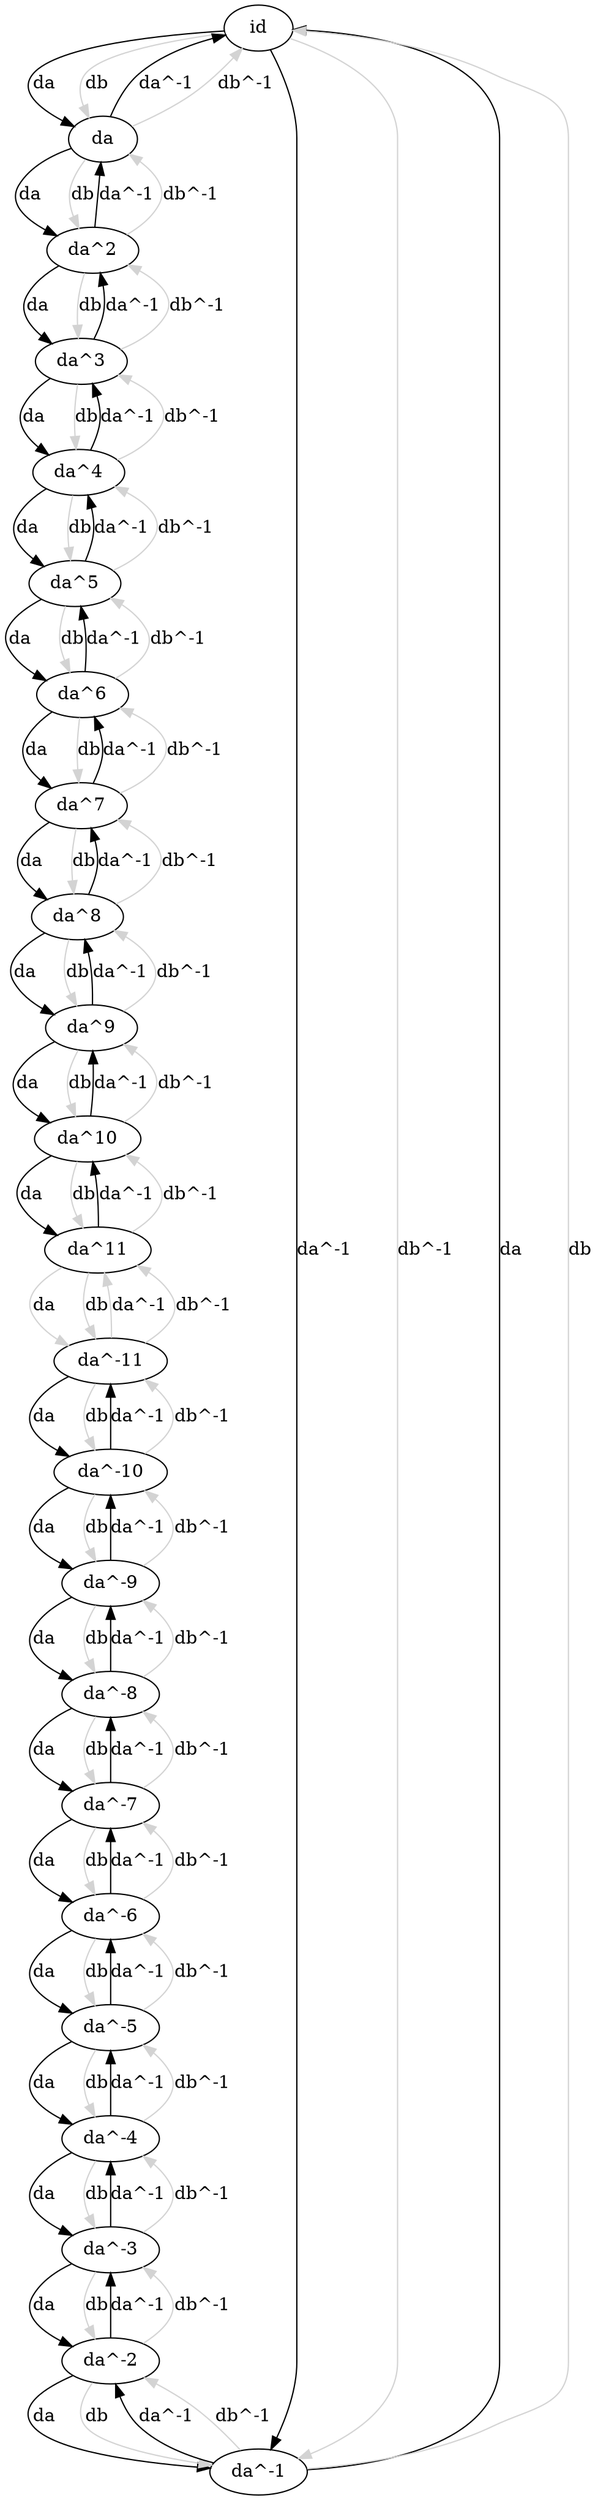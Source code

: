 digraph G {
v_1 [ label = "id" ];
v_2 [ label = "da" ];
v_3 [ label = "da^2" ];
v_4 [ label = "da^3" ];
v_5 [ label = "da^4" ];
v_6 [ label = "da^5" ];
v_7 [ label = "da^6" ];
v_8 [ label = "da^7" ];
v_9 [ label = "da^8" ];
v_10 [ label = "da^9" ];
v_11 [ label = "da^10" ];
v_12 [ label = "da^11" ];
v_13 [ label = "da^-11" ];
v_14 [ label = "da^-10" ];
v_15 [ label = "da^-9" ];
v_16 [ label = "da^-8" ];
v_17 [ label = "da^-7" ];
v_18 [ label = "da^-6" ];
v_19 [ label = "da^-5" ];
v_20 [ label = "da^-4" ];
v_21 [ label = "da^-3" ];
v_22 [ label = "da^-2" ];
v_23 [ label = "da^-1" ];
v_1 -> v_2 [ label = "da" ];
v_1 -> v_2 [ color=lightgray, label = "db" ];
v_1 -> v_23 [ label = "da^-1" ];
v_1 -> v_23 [ color=lightgray, label = "db^-1" ];
v_2 -> v_1 [ label = "da^-1" ];
v_2 -> v_1 [ color=lightgray, label = "db^-1" ];
v_2 -> v_3 [ label = "da" ];
v_2 -> v_3 [ color=lightgray, label = "db" ];
v_3 -> v_2 [ label = "da^-1" ];
v_3 -> v_2 [ color=lightgray, label = "db^-1" ];
v_3 -> v_4 [ label = "da" ];
v_3 -> v_4 [ color=lightgray, label = "db" ];
v_4 -> v_3 [ label = "da^-1" ];
v_4 -> v_3 [ color=lightgray, label = "db^-1" ];
v_4 -> v_5 [ label = "da" ];
v_4 -> v_5 [ color=lightgray, label = "db" ];
v_5 -> v_4 [ label = "da^-1" ];
v_5 -> v_4 [ color=lightgray, label = "db^-1" ];
v_5 -> v_6 [ label = "da" ];
v_5 -> v_6 [ color=lightgray, label = "db" ];
v_6 -> v_5 [ label = "da^-1" ];
v_6 -> v_5 [ color=lightgray, label = "db^-1" ];
v_6 -> v_7 [ label = "da" ];
v_6 -> v_7 [ color=lightgray, label = "db" ];
v_7 -> v_6 [ label = "da^-1" ];
v_7 -> v_6 [ color=lightgray, label = "db^-1" ];
v_7 -> v_8 [ label = "da" ];
v_7 -> v_8 [ color=lightgray, label = "db" ];
v_8 -> v_7 [ label = "da^-1" ];
v_8 -> v_7 [ color=lightgray, label = "db^-1" ];
v_8 -> v_9 [ label = "da" ];
v_8 -> v_9 [ color=lightgray, label = "db" ];
v_9 -> v_8 [ label = "da^-1" ];
v_9 -> v_8 [ color=lightgray, label = "db^-1" ];
v_9 -> v_10 [ label = "da" ];
v_9 -> v_10 [ color=lightgray, label = "db" ];
v_10 -> v_9 [ label = "da^-1" ];
v_10 -> v_9 [ color=lightgray, label = "db^-1" ];
v_10 -> v_11 [ label = "da" ];
v_10 -> v_11 [ color=lightgray, label = "db" ];
v_11 -> v_10 [ label = "da^-1" ];
v_11 -> v_10 [ color=lightgray, label = "db^-1" ];
v_11 -> v_12 [ label = "da" ];
v_11 -> v_12 [ color=lightgray, label = "db" ];
v_12 -> v_11 [ label = "da^-1" ];
v_12 -> v_11 [ color=lightgray, label = "db^-1" ];
v_12 -> v_13 [ color=lightgray, label = "da" ];
v_12 -> v_13 [ color=lightgray, label = "db" ];
v_13 -> v_12 [ color=lightgray, label = "da^-1" ];
v_13 -> v_12 [ color=lightgray, label = "db^-1" ];
v_13 -> v_14 [ label = "da" ];
v_13 -> v_14 [ color=lightgray, label = "db" ];
v_14 -> v_13 [ label = "da^-1" ];
v_14 -> v_13 [ color=lightgray, label = "db^-1" ];
v_14 -> v_15 [ label = "da" ];
v_14 -> v_15 [ color=lightgray, label = "db" ];
v_15 -> v_14 [ label = "da^-1" ];
v_15 -> v_14 [ color=lightgray, label = "db^-1" ];
v_15 -> v_16 [ label = "da" ];
v_15 -> v_16 [ color=lightgray, label = "db" ];
v_16 -> v_15 [ label = "da^-1" ];
v_16 -> v_15 [ color=lightgray, label = "db^-1" ];
v_16 -> v_17 [ label = "da" ];
v_16 -> v_17 [ color=lightgray, label = "db" ];
v_17 -> v_16 [ label = "da^-1" ];
v_17 -> v_16 [ color=lightgray, label = "db^-1" ];
v_17 -> v_18 [ label = "da" ];
v_17 -> v_18 [ color=lightgray, label = "db" ];
v_18 -> v_17 [ label = "da^-1" ];
v_18 -> v_17 [ color=lightgray, label = "db^-1" ];
v_18 -> v_19 [ label = "da" ];
v_18 -> v_19 [ color=lightgray, label = "db" ];
v_19 -> v_18 [ label = "da^-1" ];
v_19 -> v_18 [ color=lightgray, label = "db^-1" ];
v_19 -> v_20 [ label = "da" ];
v_19 -> v_20 [ color=lightgray, label = "db" ];
v_20 -> v_19 [ label = "da^-1" ];
v_20 -> v_19 [ color=lightgray, label = "db^-1" ];
v_20 -> v_21 [ label = "da" ];
v_20 -> v_21 [ color=lightgray, label = "db" ];
v_21 -> v_20 [ label = "da^-1" ];
v_21 -> v_20 [ color=lightgray, label = "db^-1" ];
v_21 -> v_22 [ label = "da" ];
v_21 -> v_22 [ color=lightgray, label = "db" ];
v_22 -> v_21 [ label = "da^-1" ];
v_22 -> v_21 [ color=lightgray, label = "db^-1" ];
v_22 -> v_23 [ label = "da" ];
v_22 -> v_23 [ color=lightgray, label = "db" ];
v_23 -> v_1 [ label = "da" ];
v_23 -> v_1 [ color=lightgray, label = "db" ];
v_23 -> v_22 [ label = "da^-1" ];
v_23 -> v_22 [ color=lightgray, label = "db^-1" ];
}
